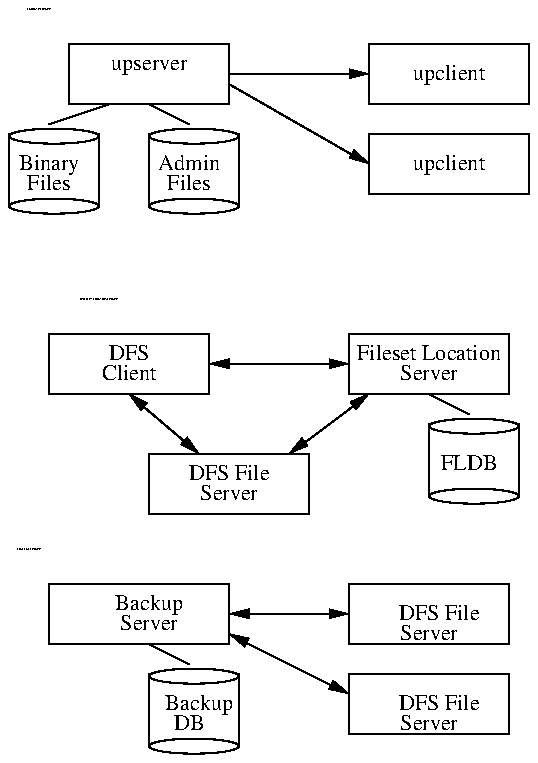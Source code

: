 ...\"
...\"  @OSF_COPYRIGHT@
...\"  COPYRIGHT NOTICE
...\"  Copyright (c) 1990, 1991, 1992, 1993 Open Software Foundation, Inc.
...\"  ALL RIGHTS RESERVED (DCE).  See the file named COPYRIGHT.DCE in the
...\"  src directory for the full copyright text.
...\"
...\"
...\" HISTORY
...\" $Log: 3k_dfs_20.pic,v $
...\" Revision 1.1.2.3  1993/01/29  17:21:47  cjd
...\" 	Embedded copyright notice
...\" 	[1993/01/29  17:06:53  cjd]
...\"
...\" Revision 1.1.2.2  1992/09/01  17:19:41  weir
...\" 	Moved
...\" 	[1992/09/01  17:04:37  weir]
...\" 
...\" Revision 1.1  1992/01/29  15:42:36  damon
...\" 	Initial revision
...\" 
...\" $EndLog$
...\"
...\" (c) Copyright 1991, Open Software Foundation, Inc. ALL RIGHTS RESERVED
.PS
scale = 80
box  wid 64 ht 24 at 82, 156
"\fR\s8DFS\s0\fP"  at 82, 160
"\fR\s8Client\s0\fP"  at 82, 152
"\fR\s10BACKUP SERVER\s0\fP"  at 42, 84
"\fR\s10FILESET LOCATION SERVER\s0\fP"  at 70, 184
"\fR\s10UPDATE SERVER\s0\fP"  at 46, 300
line ->  from 122, 268 \
	to 178, 236 
line ->  from 122, 272 \
	to 178, 272 
"\fR\s8upclient\s0\fP"  at 210, 236
box  wid 64 ht 24 at 210, 236
"\fR\s8Binary\s0\fP"  at 50, 236
line   from 74, 260 \
	to 50, 252 
"\fR\s8Files\s0\fP"  at 50, 228
ellipse wid 36 ht 6 at 52, 247
ellipse wid 36 ht 6 at 52, 219
line   from 70, 248 \
	to 70, 220 
line   from 34, 248 \
	to 34, 220 
"\fR\s8Admin\s0\fP"  at 106, 236
line   from 90, 248 \
	to 90, 220 
line   from 126, 248 \
	to 126, 220 
ellipse wid 36 ht 6 at 108, 219
ellipse wid 36 ht 6 at 108, 247
"\fR\s8Files\s0\fP"  at 106, 228
box  wid 64 ht 24 at 210, 272
box  wid 64 ht 24 at 90, 272
line   from 90, 260 \
	to 106, 252 
"\fR\s8upserver\s0\fP"  at 90, 276
"\fR\s8upclient\s0\fP"  at 210, 272
"\fR\s8FLDB\s0\fP"  at 218, 116
ellipse wid 36 ht 6 at 220, 131
"\fR\s8Fileset Location\s0\fP"  at 202, 160
line   from 202, 132 \
	to 202, 104 
line   from 238, 132 \
	to 238, 104 
ellipse wid 36 ht 6 at 220, 103
line   from 202, 144 \
	to 218, 136 
box  wid 64 ht 24 at 202, 156
"\fR\s8Server\s0\fP"  at 202, 152
box  wid 72 ht 24 at 86, 56
"\fR\s8Backup\s0\fP"  at 110, 20
line   from 90, 32 \
	to 90, 4 
"\fR\s8DB\s0\fP"  at 106, 12
line   from 126, 32 \
	to 126, 4 
ellipse wid 36 ht 6 at 108, 3
line   from 90, 44 \
	to 106, 36 
ellipse wid 36 ht 6 at 108, 31
"\fR\s8Backup\s0\fP"  at 90, 60
"\fR\s8Server\s0\fP"  at 90, 52
"\fR\s8DFS File\s0\fP"  at 206, 56
box  wid 64 ht 24 at 202, 56
"\fR\s8Server\s0\fP"  at 202, 48
"\fR\s8Server\s0\fP"  at 202, 12
box  wid 64 ht 24 at 202, 20
"\fR\s8DFS File\s0\fP"  at 206, 20
"\fR\s8Server\s0\fP"  at 122, 104
box  wid 64 ht 24 at 122, 108
"\fR\s8DFS File\s0\fP"  at 122, 112
line <->  from 114, 156 \
	to 170, 156 
line <->  from 178, 144 \
	to 146, 120 
line <->  from 82, 144 \
	to 110, 120 
line <->  from 122, 56 \
	to 170, 56 
line <->  from 122, 48 \
	to 170, 24 
.PE
